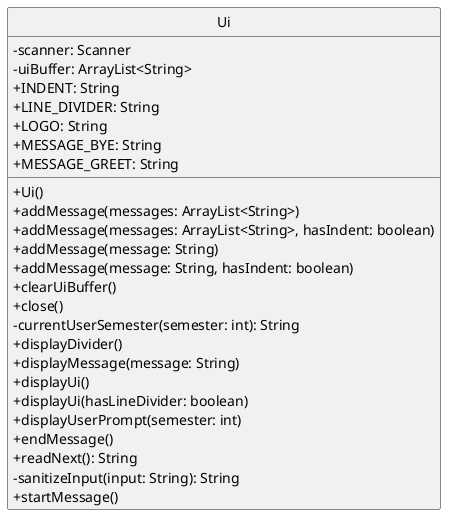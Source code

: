 @startuml
'https://plantuml.com/sequence-diagram
skinparam classAttributeIconSize 0
hide circle

class Ui {
    - scanner: Scanner
    - uiBuffer: ArrayList<String>
    + INDENT: String
    + LINE_DIVIDER: String
    + LOGO: String
    + MESSAGE_BYE: String
    + MESSAGE_GREET: String

    + Ui()
    + addMessage(messages: ArrayList<String>)
    + addMessage(messages: ArrayList<String>, hasIndent: boolean)
    + addMessage(message: String)
    + addMessage(message: String, hasIndent: boolean)
    + clearUiBuffer()
    + close()
    - currentUserSemester(semester: int): String
    + displayDivider()
    + displayMessage(message: String)
    + displayUi()
    + displayUi(hasLineDivider: boolean)
    + displayUserPrompt(semester: int)
    + endMessage()
    + readNext(): String
    - sanitizeInput(input: String): String
    + startMessage()
}
@enduml